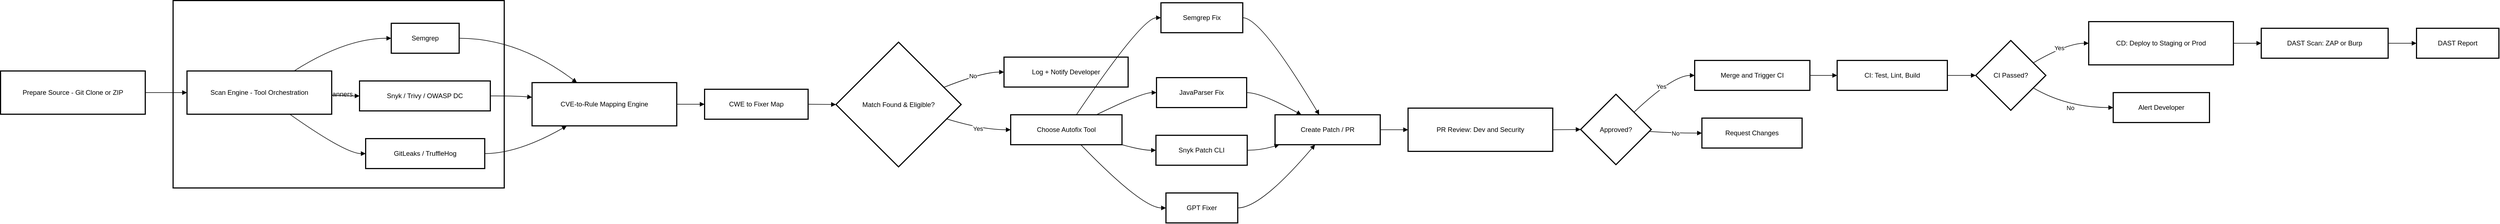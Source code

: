 <mxfile version="28.0.4">
  <diagram name="Page-1" id="g43SsWm9u-CO6cnPpIhd">
    <mxGraphModel dx="1011" dy="501" grid="1" gridSize="10" guides="1" tooltips="1" connect="1" arrows="1" fold="1" page="1" pageScale="1" pageWidth="850" pageHeight="1100" math="0" shadow="0">
      <root>
        <mxCell id="0" />
        <mxCell id="1" parent="0" />
        <mxCell id="pmdNdwjztN4B-j6lDkuY-1" value="Scanners" style="whiteSpace=wrap;strokeWidth=2;" vertex="1" parent="1">
          <mxGeometry x="330" y="20" width="595" height="338" as="geometry" />
        </mxCell>
        <mxCell id="pmdNdwjztN4B-j6lDkuY-2" value="Prepare Source - Git Clone or ZIP" style="whiteSpace=wrap;strokeWidth=2;" vertex="1" parent="1">
          <mxGeometry x="20" y="147" width="260" height="78" as="geometry" />
        </mxCell>
        <mxCell id="pmdNdwjztN4B-j6lDkuY-3" value="Scan Engine - Tool Orchestration" style="whiteSpace=wrap;strokeWidth=2;" vertex="1" parent="1">
          <mxGeometry x="355" y="147" width="260" height="78" as="geometry" />
        </mxCell>
        <mxCell id="pmdNdwjztN4B-j6lDkuY-4" value="Semgrep" style="whiteSpace=wrap;strokeWidth=2;" vertex="1" parent="1">
          <mxGeometry x="722" y="61" width="122" height="54" as="geometry" />
        </mxCell>
        <mxCell id="pmdNdwjztN4B-j6lDkuY-5" value="Snyk / Trivy / OWASP DC" style="whiteSpace=wrap;strokeWidth=2;" vertex="1" parent="1">
          <mxGeometry x="665" y="165" width="235" height="54" as="geometry" />
        </mxCell>
        <mxCell id="pmdNdwjztN4B-j6lDkuY-6" value="GitLeaks / TruffleHog" style="whiteSpace=wrap;strokeWidth=2;" vertex="1" parent="1">
          <mxGeometry x="676" y="269" width="214" height="54" as="geometry" />
        </mxCell>
        <mxCell id="pmdNdwjztN4B-j6lDkuY-7" value="CVE-to-Rule Mapping Engine" style="whiteSpace=wrap;strokeWidth=2;" vertex="1" parent="1">
          <mxGeometry x="975" y="168" width="260" height="78" as="geometry" />
        </mxCell>
        <mxCell id="pmdNdwjztN4B-j6lDkuY-8" value="CWE to Fixer Map" style="whiteSpace=wrap;strokeWidth=2;" vertex="1" parent="1">
          <mxGeometry x="1285" y="180" width="186" height="54" as="geometry" />
        </mxCell>
        <mxCell id="pmdNdwjztN4B-j6lDkuY-9" value="Match Found &amp; Eligible?" style="rhombus;strokeWidth=2;whiteSpace=wrap;" vertex="1" parent="1">
          <mxGeometry x="1521" y="95" width="225" height="225" as="geometry" />
        </mxCell>
        <mxCell id="pmdNdwjztN4B-j6lDkuY-10" value="Log + Notify Developer" style="whiteSpace=wrap;strokeWidth=2;" vertex="1" parent="1">
          <mxGeometry x="1823" y="122" width="223" height="54" as="geometry" />
        </mxCell>
        <mxCell id="pmdNdwjztN4B-j6lDkuY-11" value="Choose Autofix Tool" style="whiteSpace=wrap;strokeWidth=2;" vertex="1" parent="1">
          <mxGeometry x="1835" y="226" width="200" height="54" as="geometry" />
        </mxCell>
        <mxCell id="pmdNdwjztN4B-j6lDkuY-12" value="Semgrep Fix" style="whiteSpace=wrap;strokeWidth=2;" vertex="1" parent="1">
          <mxGeometry x="2105" y="24" width="147" height="54" as="geometry" />
        </mxCell>
        <mxCell id="pmdNdwjztN4B-j6lDkuY-13" value="JavaParser Fix" style="whiteSpace=wrap;strokeWidth=2;" vertex="1" parent="1">
          <mxGeometry x="2097" y="159" width="162" height="54" as="geometry" />
        </mxCell>
        <mxCell id="pmdNdwjztN4B-j6lDkuY-14" value="Snyk Patch CLI" style="whiteSpace=wrap;strokeWidth=2;" vertex="1" parent="1">
          <mxGeometry x="2096" y="263" width="164" height="54" as="geometry" />
        </mxCell>
        <mxCell id="pmdNdwjztN4B-j6lDkuY-15" value="GPT Fixer" style="whiteSpace=wrap;strokeWidth=2;" vertex="1" parent="1">
          <mxGeometry x="2114" y="367" width="129" height="54" as="geometry" />
        </mxCell>
        <mxCell id="pmdNdwjztN4B-j6lDkuY-16" value="Create Patch / PR" style="whiteSpace=wrap;strokeWidth=2;" vertex="1" parent="1">
          <mxGeometry x="2310" y="226" width="189" height="54" as="geometry" />
        </mxCell>
        <mxCell id="pmdNdwjztN4B-j6lDkuY-17" value="PR Review: Dev and Security" style="whiteSpace=wrap;strokeWidth=2;" vertex="1" parent="1">
          <mxGeometry x="2549" y="214" width="260" height="78" as="geometry" />
        </mxCell>
        <mxCell id="pmdNdwjztN4B-j6lDkuY-18" value="Approved?" style="rhombus;strokeWidth=2;whiteSpace=wrap;" vertex="1" parent="1">
          <mxGeometry x="2859" y="189" width="127" height="127" as="geometry" />
        </mxCell>
        <mxCell id="pmdNdwjztN4B-j6lDkuY-19" value="Merge and Trigger CI" style="whiteSpace=wrap;strokeWidth=2;" vertex="1" parent="1">
          <mxGeometry x="3064" y="128" width="207" height="54" as="geometry" />
        </mxCell>
        <mxCell id="pmdNdwjztN4B-j6lDkuY-20" value="Request Changes" style="whiteSpace=wrap;strokeWidth=2;" vertex="1" parent="1">
          <mxGeometry x="3077" y="232" width="180" height="54" as="geometry" />
        </mxCell>
        <mxCell id="pmdNdwjztN4B-j6lDkuY-21" value="CI: Test, Lint, Build" style="whiteSpace=wrap;strokeWidth=2;" vertex="1" parent="1">
          <mxGeometry x="3320" y="128" width="198" height="54" as="geometry" />
        </mxCell>
        <mxCell id="pmdNdwjztN4B-j6lDkuY-22" value="CI Passed?" style="rhombus;strokeWidth=2;whiteSpace=wrap;" vertex="1" parent="1">
          <mxGeometry x="3569" y="92" width="126" height="126" as="geometry" />
        </mxCell>
        <mxCell id="pmdNdwjztN4B-j6lDkuY-23" value="CD: Deploy to Staging or Prod" style="whiteSpace=wrap;strokeWidth=2;" vertex="1" parent="1">
          <mxGeometry x="3772" y="58" width="260" height="78" as="geometry" />
        </mxCell>
        <mxCell id="pmdNdwjztN4B-j6lDkuY-24" value="Alert Developer" style="whiteSpace=wrap;strokeWidth=2;" vertex="1" parent="1">
          <mxGeometry x="3816" y="186" width="173" height="54" as="geometry" />
        </mxCell>
        <mxCell id="pmdNdwjztN4B-j6lDkuY-25" value="DAST Scan: ZAP or Burp" style="whiteSpace=wrap;strokeWidth=2;" vertex="1" parent="1">
          <mxGeometry x="4082" y="70" width="228" height="54" as="geometry" />
        </mxCell>
        <mxCell id="pmdNdwjztN4B-j6lDkuY-26" value="DAST Report" style="whiteSpace=wrap;strokeWidth=2;" vertex="1" parent="1">
          <mxGeometry x="4361" y="70" width="148" height="54" as="geometry" />
        </mxCell>
        <mxCell id="pmdNdwjztN4B-j6lDkuY-27" value="" style="curved=1;startArrow=none;endArrow=block;exitX=1;exitY=0.5;entryX=0;entryY=0.5;rounded=0;" edge="1" parent="1" source="pmdNdwjztN4B-j6lDkuY-2" target="pmdNdwjztN4B-j6lDkuY-3">
          <mxGeometry relative="1" as="geometry">
            <Array as="points" />
          </mxGeometry>
        </mxCell>
        <mxCell id="pmdNdwjztN4B-j6lDkuY-28" value="" style="curved=1;startArrow=none;endArrow=block;exitX=0.74;exitY=0;entryX=0;entryY=0.5;rounded=0;" edge="1" parent="1" source="pmdNdwjztN4B-j6lDkuY-3" target="pmdNdwjztN4B-j6lDkuY-4">
          <mxGeometry relative="1" as="geometry">
            <Array as="points">
              <mxPoint x="640" y="88" />
            </Array>
          </mxGeometry>
        </mxCell>
        <mxCell id="pmdNdwjztN4B-j6lDkuY-29" value="" style="curved=1;startArrow=none;endArrow=block;exitX=1;exitY=0.56;entryX=0;entryY=0.5;rounded=0;" edge="1" parent="1" source="pmdNdwjztN4B-j6lDkuY-3" target="pmdNdwjztN4B-j6lDkuY-5">
          <mxGeometry relative="1" as="geometry">
            <Array as="points">
              <mxPoint x="640" y="192" />
            </Array>
          </mxGeometry>
        </mxCell>
        <mxCell id="pmdNdwjztN4B-j6lDkuY-30" value="" style="curved=1;startArrow=none;endArrow=block;exitX=0.71;exitY=1;entryX=0;entryY=0.5;rounded=0;" edge="1" parent="1" source="pmdNdwjztN4B-j6lDkuY-3" target="pmdNdwjztN4B-j6lDkuY-6">
          <mxGeometry relative="1" as="geometry">
            <Array as="points">
              <mxPoint x="640" y="296" />
            </Array>
          </mxGeometry>
        </mxCell>
        <mxCell id="pmdNdwjztN4B-j6lDkuY-31" value="" style="curved=1;startArrow=none;endArrow=block;exitX=1;exitY=0.5;entryX=0.31;entryY=0;rounded=0;" edge="1" parent="1" source="pmdNdwjztN4B-j6lDkuY-4" target="pmdNdwjztN4B-j6lDkuY-7">
          <mxGeometry relative="1" as="geometry">
            <Array as="points">
              <mxPoint x="950" y="88" />
            </Array>
          </mxGeometry>
        </mxCell>
        <mxCell id="pmdNdwjztN4B-j6lDkuY-32" value="" style="curved=1;startArrow=none;endArrow=block;exitX=1;exitY=0.5;entryX=0;entryY=0.34;rounded=0;" edge="1" parent="1" source="pmdNdwjztN4B-j6lDkuY-5" target="pmdNdwjztN4B-j6lDkuY-7">
          <mxGeometry relative="1" as="geometry">
            <Array as="points">
              <mxPoint x="950" y="192" />
            </Array>
          </mxGeometry>
        </mxCell>
        <mxCell id="pmdNdwjztN4B-j6lDkuY-33" value="" style="curved=1;startArrow=none;endArrow=block;exitX=1;exitY=0.5;entryX=0.24;entryY=1;rounded=0;" edge="1" parent="1" source="pmdNdwjztN4B-j6lDkuY-6" target="pmdNdwjztN4B-j6lDkuY-7">
          <mxGeometry relative="1" as="geometry">
            <Array as="points">
              <mxPoint x="950" y="296" />
            </Array>
          </mxGeometry>
        </mxCell>
        <mxCell id="pmdNdwjztN4B-j6lDkuY-34" value="" style="curved=1;startArrow=none;endArrow=block;exitX=1;exitY=0.5;entryX=0;entryY=0.5;rounded=0;" edge="1" parent="1" source="pmdNdwjztN4B-j6lDkuY-7" target="pmdNdwjztN4B-j6lDkuY-8">
          <mxGeometry relative="1" as="geometry">
            <Array as="points" />
          </mxGeometry>
        </mxCell>
        <mxCell id="pmdNdwjztN4B-j6lDkuY-35" value="" style="curved=1;startArrow=none;endArrow=block;exitX=1;exitY=0.5;entryX=0;entryY=0.5;rounded=0;" edge="1" parent="1" source="pmdNdwjztN4B-j6lDkuY-8" target="pmdNdwjztN4B-j6lDkuY-9">
          <mxGeometry relative="1" as="geometry">
            <Array as="points" />
          </mxGeometry>
        </mxCell>
        <mxCell id="pmdNdwjztN4B-j6lDkuY-36" value="No" style="curved=1;startArrow=none;endArrow=block;exitX=1;exitY=0.31;entryX=0;entryY=0.5;rounded=0;" edge="1" parent="1" source="pmdNdwjztN4B-j6lDkuY-9" target="pmdNdwjztN4B-j6lDkuY-10">
          <mxGeometry relative="1" as="geometry">
            <Array as="points">
              <mxPoint x="1784" y="149" />
            </Array>
          </mxGeometry>
        </mxCell>
        <mxCell id="pmdNdwjztN4B-j6lDkuY-37" value="Yes" style="curved=1;startArrow=none;endArrow=block;exitX=1;exitY=0.65;entryX=0;entryY=0.5;rounded=0;" edge="1" parent="1" source="pmdNdwjztN4B-j6lDkuY-9" target="pmdNdwjztN4B-j6lDkuY-11">
          <mxGeometry relative="1" as="geometry">
            <Array as="points">
              <mxPoint x="1784" y="253" />
            </Array>
          </mxGeometry>
        </mxCell>
        <mxCell id="pmdNdwjztN4B-j6lDkuY-38" value="" style="curved=1;startArrow=none;endArrow=block;exitX=0.59;exitY=0;entryX=0;entryY=0.5;rounded=0;" edge="1" parent="1" source="pmdNdwjztN4B-j6lDkuY-11" target="pmdNdwjztN4B-j6lDkuY-12">
          <mxGeometry relative="1" as="geometry">
            <Array as="points">
              <mxPoint x="2071" y="51" />
            </Array>
          </mxGeometry>
        </mxCell>
        <mxCell id="pmdNdwjztN4B-j6lDkuY-39" value="" style="curved=1;startArrow=none;endArrow=block;exitX=0.77;exitY=0;entryX=0;entryY=0.5;rounded=0;" edge="1" parent="1" source="pmdNdwjztN4B-j6lDkuY-11" target="pmdNdwjztN4B-j6lDkuY-13">
          <mxGeometry relative="1" as="geometry">
            <Array as="points">
              <mxPoint x="2071" y="186" />
            </Array>
          </mxGeometry>
        </mxCell>
        <mxCell id="pmdNdwjztN4B-j6lDkuY-40" value="" style="curved=1;startArrow=none;endArrow=block;exitX=1;exitY=1;entryX=0;entryY=0.5;rounded=0;" edge="1" parent="1" source="pmdNdwjztN4B-j6lDkuY-11" target="pmdNdwjztN4B-j6lDkuY-14">
          <mxGeometry relative="1" as="geometry">
            <Array as="points">
              <mxPoint x="2071" y="290" />
            </Array>
          </mxGeometry>
        </mxCell>
        <mxCell id="pmdNdwjztN4B-j6lDkuY-41" value="" style="curved=1;startArrow=none;endArrow=block;exitX=0.63;exitY=1;entryX=0;entryY=0.5;rounded=0;" edge="1" parent="1" source="pmdNdwjztN4B-j6lDkuY-11" target="pmdNdwjztN4B-j6lDkuY-15">
          <mxGeometry relative="1" as="geometry">
            <Array as="points">
              <mxPoint x="2071" y="394" />
            </Array>
          </mxGeometry>
        </mxCell>
        <mxCell id="pmdNdwjztN4B-j6lDkuY-42" value="" style="curved=1;startArrow=none;endArrow=block;exitX=1;exitY=0.5;entryX=0.42;entryY=0;rounded=0;" edge="1" parent="1" source="pmdNdwjztN4B-j6lDkuY-12" target="pmdNdwjztN4B-j6lDkuY-16">
          <mxGeometry relative="1" as="geometry">
            <Array as="points">
              <mxPoint x="2285" y="51" />
            </Array>
          </mxGeometry>
        </mxCell>
        <mxCell id="pmdNdwjztN4B-j6lDkuY-43" value="" style="curved=1;startArrow=none;endArrow=block;exitX=1;exitY=0.5;entryX=0.25;entryY=0;rounded=0;" edge="1" parent="1" source="pmdNdwjztN4B-j6lDkuY-13" target="pmdNdwjztN4B-j6lDkuY-16">
          <mxGeometry relative="1" as="geometry">
            <Array as="points">
              <mxPoint x="2285" y="186" />
            </Array>
          </mxGeometry>
        </mxCell>
        <mxCell id="pmdNdwjztN4B-j6lDkuY-44" value="" style="curved=1;startArrow=none;endArrow=block;exitX=1;exitY=0.5;entryX=0.04;entryY=1;rounded=0;" edge="1" parent="1" source="pmdNdwjztN4B-j6lDkuY-14" target="pmdNdwjztN4B-j6lDkuY-16">
          <mxGeometry relative="1" as="geometry">
            <Array as="points">
              <mxPoint x="2285" y="290" />
            </Array>
          </mxGeometry>
        </mxCell>
        <mxCell id="pmdNdwjztN4B-j6lDkuY-45" value="" style="curved=1;startArrow=none;endArrow=block;exitX=1;exitY=0.5;entryX=0.38;entryY=1;rounded=0;" edge="1" parent="1" source="pmdNdwjztN4B-j6lDkuY-15" target="pmdNdwjztN4B-j6lDkuY-16">
          <mxGeometry relative="1" as="geometry">
            <Array as="points">
              <mxPoint x="2285" y="394" />
            </Array>
          </mxGeometry>
        </mxCell>
        <mxCell id="pmdNdwjztN4B-j6lDkuY-46" value="" style="curved=1;startArrow=none;endArrow=block;exitX=1;exitY=0.5;entryX=0;entryY=0.5;rounded=0;" edge="1" parent="1" source="pmdNdwjztN4B-j6lDkuY-16" target="pmdNdwjztN4B-j6lDkuY-17">
          <mxGeometry relative="1" as="geometry">
            <Array as="points" />
          </mxGeometry>
        </mxCell>
        <mxCell id="pmdNdwjztN4B-j6lDkuY-47" value="" style="curved=1;startArrow=none;endArrow=block;exitX=1;exitY=0.5;entryX=0;entryY=0.5;rounded=0;" edge="1" parent="1" source="pmdNdwjztN4B-j6lDkuY-17" target="pmdNdwjztN4B-j6lDkuY-18">
          <mxGeometry relative="1" as="geometry">
            <Array as="points" />
          </mxGeometry>
        </mxCell>
        <mxCell id="pmdNdwjztN4B-j6lDkuY-48" value="Yes" style="curved=1;startArrow=none;endArrow=block;exitX=1;exitY=0.02;entryX=0;entryY=0.5;rounded=0;" edge="1" parent="1" source="pmdNdwjztN4B-j6lDkuY-18" target="pmdNdwjztN4B-j6lDkuY-19">
          <mxGeometry relative="1" as="geometry">
            <Array as="points">
              <mxPoint x="3025" y="155" />
            </Array>
          </mxGeometry>
        </mxCell>
        <mxCell id="pmdNdwjztN4B-j6lDkuY-49" value="No" style="curved=1;startArrow=none;endArrow=block;exitX=1;exitY=0.53;entryX=0;entryY=0.5;rounded=0;" edge="1" parent="1" source="pmdNdwjztN4B-j6lDkuY-18" target="pmdNdwjztN4B-j6lDkuY-20">
          <mxGeometry relative="1" as="geometry">
            <Array as="points">
              <mxPoint x="3025" y="259" />
            </Array>
          </mxGeometry>
        </mxCell>
        <mxCell id="pmdNdwjztN4B-j6lDkuY-50" value="" style="curved=1;startArrow=none;endArrow=block;exitX=1;exitY=0.5;entryX=0;entryY=0.5;rounded=0;" edge="1" parent="1" source="pmdNdwjztN4B-j6lDkuY-19" target="pmdNdwjztN4B-j6lDkuY-21">
          <mxGeometry relative="1" as="geometry">
            <Array as="points" />
          </mxGeometry>
        </mxCell>
        <mxCell id="pmdNdwjztN4B-j6lDkuY-51" value="" style="curved=1;startArrow=none;endArrow=block;exitX=1;exitY=0.5;entryX=0;entryY=0.5;rounded=0;" edge="1" parent="1" source="pmdNdwjztN4B-j6lDkuY-21" target="pmdNdwjztN4B-j6lDkuY-22">
          <mxGeometry relative="1" as="geometry">
            <Array as="points" />
          </mxGeometry>
        </mxCell>
        <mxCell id="pmdNdwjztN4B-j6lDkuY-52" value="Yes" style="curved=1;startArrow=none;endArrow=block;exitX=1;exitY=0.22;entryX=0;entryY=0.5;rounded=0;" edge="1" parent="1" source="pmdNdwjztN4B-j6lDkuY-22" target="pmdNdwjztN4B-j6lDkuY-23">
          <mxGeometry relative="1" as="geometry">
            <Array as="points">
              <mxPoint x="3733" y="97" />
            </Array>
          </mxGeometry>
        </mxCell>
        <mxCell id="pmdNdwjztN4B-j6lDkuY-53" value="No" style="curved=1;startArrow=none;endArrow=block;exitX=1;exitY=0.78;entryX=0;entryY=0.5;rounded=0;" edge="1" parent="1" source="pmdNdwjztN4B-j6lDkuY-22" target="pmdNdwjztN4B-j6lDkuY-24">
          <mxGeometry relative="1" as="geometry">
            <Array as="points">
              <mxPoint x="3733" y="213" />
            </Array>
          </mxGeometry>
        </mxCell>
        <mxCell id="pmdNdwjztN4B-j6lDkuY-54" value="" style="curved=1;startArrow=none;endArrow=block;exitX=1;exitY=0.5;entryX=0;entryY=0.5;rounded=0;" edge="1" parent="1" source="pmdNdwjztN4B-j6lDkuY-23" target="pmdNdwjztN4B-j6lDkuY-25">
          <mxGeometry relative="1" as="geometry">
            <Array as="points" />
          </mxGeometry>
        </mxCell>
        <mxCell id="pmdNdwjztN4B-j6lDkuY-55" value="" style="curved=1;startArrow=none;endArrow=block;exitX=1;exitY=0.5;entryX=0;entryY=0.5;rounded=0;" edge="1" parent="1" source="pmdNdwjztN4B-j6lDkuY-25" target="pmdNdwjztN4B-j6lDkuY-26">
          <mxGeometry relative="1" as="geometry">
            <Array as="points" />
          </mxGeometry>
        </mxCell>
      </root>
    </mxGraphModel>
  </diagram>
</mxfile>
